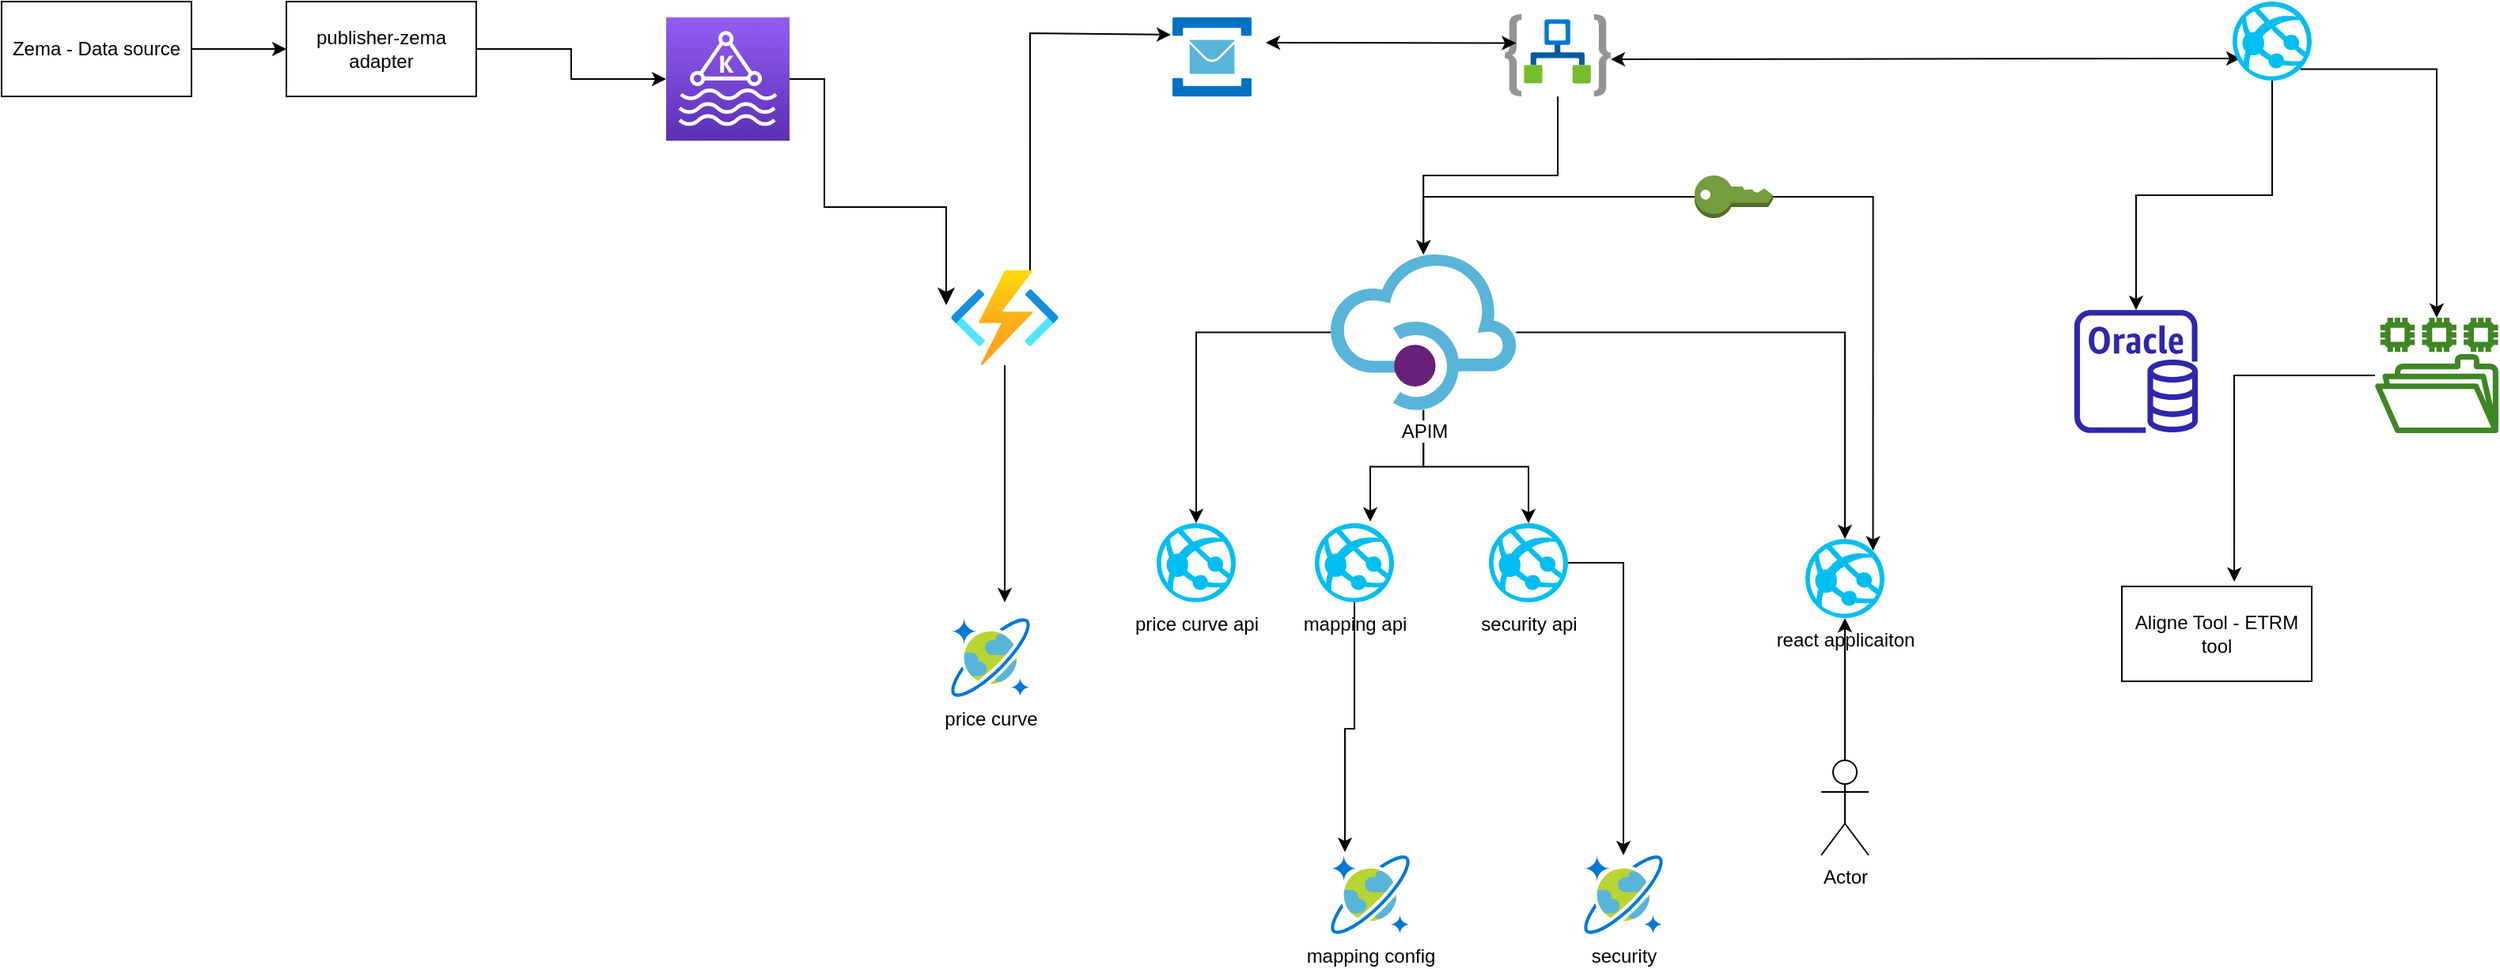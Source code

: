 <mxfile version="21.6.6" type="github">
  <diagram name="Page-1" id="z8gf5CHwGtk5DTaKr-QW">
    <mxGraphModel dx="2284" dy="693" grid="1" gridSize="10" guides="1" tooltips="1" connect="1" arrows="1" fold="1" page="1" pageScale="1" pageWidth="850" pageHeight="1100" math="0" shadow="0">
      <root>
        <mxCell id="0" />
        <mxCell id="1" parent="0" />
        <mxCell id="R0KauC-7zpAW7D8DXHXL-6" value="" style="sketch=0;points=[[0,0,0],[0.25,0,0],[0.5,0,0],[0.75,0,0],[1,0,0],[0,1,0],[0.25,1,0],[0.5,1,0],[0.75,1,0],[1,1,0],[0,0.25,0],[0,0.5,0],[0,0.75,0],[1,0.25,0],[1,0.5,0],[1,0.75,0]];outlineConnect=0;fontColor=#232F3E;gradientColor=#945DF2;gradientDirection=north;fillColor=#5A30B5;strokeColor=#ffffff;dashed=0;verticalLabelPosition=bottom;verticalAlign=top;align=center;html=1;fontSize=12;fontStyle=0;aspect=fixed;shape=mxgraph.aws4.resourceIcon;resIcon=mxgraph.aws4.managed_streaming_for_kafka;" parent="1" vertex="1">
          <mxGeometry x="100" y="120" width="78" height="78" as="geometry" />
        </mxCell>
        <mxCell id="R0KauC-7zpAW7D8DXHXL-37" style="edgeStyle=orthogonalEdgeStyle;rounded=0;orthogonalLoop=1;jettySize=auto;html=1;" parent="1" source="R0KauC-7zpAW7D8DXHXL-7" edge="1">
          <mxGeometry relative="1" as="geometry">
            <mxPoint x="314" y="490" as="targetPoint" />
          </mxGeometry>
        </mxCell>
        <mxCell id="R0KauC-7zpAW7D8DXHXL-7" value="" style="image;aspect=fixed;html=1;points=[];align=center;fontSize=12;image=img/lib/azure2/compute/Function_Apps.svg;" parent="1" vertex="1">
          <mxGeometry x="280" y="280" width="68" height="60" as="geometry" />
        </mxCell>
        <mxCell id="R0KauC-7zpAW7D8DXHXL-8" value="" style="edgeStyle=segmentEdgeStyle;endArrow=classic;html=1;curved=0;rounded=0;endSize=8;startSize=8;entryX=-0.044;entryY=0.367;entryDx=0;entryDy=0;entryPerimeter=0;" parent="1" source="R0KauC-7zpAW7D8DXHXL-6" target="R0KauC-7zpAW7D8DXHXL-7" edge="1">
          <mxGeometry width="50" height="50" relative="1" as="geometry">
            <mxPoint x="400" y="410" as="sourcePoint" />
            <mxPoint x="450" y="360" as="targetPoint" />
            <Array as="points">
              <mxPoint x="200" y="159" />
              <mxPoint x="200" y="240" />
              <mxPoint x="277" y="240" />
            </Array>
          </mxGeometry>
        </mxCell>
        <mxCell id="R0KauC-7zpAW7D8DXHXL-9" value="" style="image;sketch=0;aspect=fixed;html=1;points=[];align=center;fontSize=12;image=img/lib/mscae/Service_Bus.svg;" parent="1" vertex="1">
          <mxGeometry x="420" y="120" width="50" height="50" as="geometry" />
        </mxCell>
        <mxCell id="R0KauC-7zpAW7D8DXHXL-10" value="" style="endArrow=classic;html=1;rounded=0;entryX=-0.02;entryY=0.22;entryDx=0;entryDy=0;entryPerimeter=0;exitX=0.735;exitY=0;exitDx=0;exitDy=0;exitPerimeter=0;" parent="1" source="R0KauC-7zpAW7D8DXHXL-7" target="R0KauC-7zpAW7D8DXHXL-9" edge="1">
          <mxGeometry width="50" height="50" relative="1" as="geometry">
            <mxPoint x="400" y="410" as="sourcePoint" />
            <mxPoint x="450" y="360" as="targetPoint" />
            <Array as="points">
              <mxPoint x="330" y="130" />
            </Array>
          </mxGeometry>
        </mxCell>
        <mxCell id="R0KauC-7zpAW7D8DXHXL-11" value="price curve" style="image;sketch=0;aspect=fixed;html=1;points=[];align=center;fontSize=12;image=img/lib/mscae/CosmosDB.svg;" parent="1" vertex="1">
          <mxGeometry x="280" y="500" width="50" height="50" as="geometry" />
        </mxCell>
        <mxCell id="R0KauC-7zpAW7D8DXHXL-12" value="mapping config" style="image;sketch=0;aspect=fixed;html=1;points=[];align=center;fontSize=12;image=img/lib/mscae/CosmosDB.svg;" parent="1" vertex="1">
          <mxGeometry x="520" y="650" width="50" height="50" as="geometry" />
        </mxCell>
        <mxCell id="R0KauC-7zpAW7D8DXHXL-13" value="security" style="image;sketch=0;aspect=fixed;html=1;points=[];align=center;fontSize=12;image=img/lib/mscae/CosmosDB.svg;" parent="1" vertex="1">
          <mxGeometry x="680" y="650" width="50" height="50" as="geometry" />
        </mxCell>
        <mxCell id="R0KauC-7zpAW7D8DXHXL-52" style="edgeStyle=orthogonalEdgeStyle;rounded=0;orthogonalLoop=1;jettySize=auto;html=1;" parent="1" source="R0KauC-7zpAW7D8DXHXL-16" target="R0KauC-7zpAW7D8DXHXL-38" edge="1">
          <mxGeometry relative="1" as="geometry" />
        </mxCell>
        <mxCell id="R0KauC-7zpAW7D8DXHXL-16" value="" style="image;aspect=fixed;html=1;points=[];align=center;fontSize=12;image=img/lib/azure2/integration/Logic_Apps.svg;" parent="1" vertex="1">
          <mxGeometry x="630" y="118" width="67" height="52" as="geometry" />
        </mxCell>
        <mxCell id="R0KauC-7zpAW7D8DXHXL-35" style="edgeStyle=orthogonalEdgeStyle;rounded=0;orthogonalLoop=1;jettySize=auto;html=1;exitX=1;exitY=0.5;exitDx=0;exitDy=0;entryX=0;entryY=0.5;entryDx=0;entryDy=0;" parent="1" source="R0KauC-7zpAW7D8DXHXL-19" target="R0KauC-7zpAW7D8DXHXL-20" edge="1">
          <mxGeometry relative="1" as="geometry" />
        </mxCell>
        <mxCell id="R0KauC-7zpAW7D8DXHXL-19" value="Zema - Data source" style="rounded=0;whiteSpace=wrap;html=1;" parent="1" vertex="1">
          <mxGeometry x="-320" y="110" width="120" height="60" as="geometry" />
        </mxCell>
        <mxCell id="R0KauC-7zpAW7D8DXHXL-36" style="edgeStyle=orthogonalEdgeStyle;rounded=0;orthogonalLoop=1;jettySize=auto;html=1;exitX=1;exitY=0.5;exitDx=0;exitDy=0;" parent="1" source="R0KauC-7zpAW7D8DXHXL-20" target="R0KauC-7zpAW7D8DXHXL-6" edge="1">
          <mxGeometry relative="1" as="geometry">
            <mxPoint x="90" y="150" as="targetPoint" />
          </mxGeometry>
        </mxCell>
        <mxCell id="R0KauC-7zpAW7D8DXHXL-20" value="publisher-zema adapter" style="rounded=0;whiteSpace=wrap;html=1;" parent="1" vertex="1">
          <mxGeometry x="-140" y="110" width="120" height="60" as="geometry" />
        </mxCell>
        <mxCell id="R0KauC-7zpAW7D8DXHXL-24" value="" style="endArrow=classic;startArrow=classic;html=1;rounded=0;entryX=0.1;entryY=0.72;entryDx=0;entryDy=0;entryPerimeter=0;" parent="1" edge="1" target="R0KauC-7zpAW7D8DXHXL-25">
          <mxGeometry width="50" height="50" relative="1" as="geometry">
            <mxPoint x="697" y="146.48" as="sourcePoint" />
            <mxPoint x="890" y="146" as="targetPoint" />
          </mxGeometry>
        </mxCell>
        <mxCell id="R0KauC-7zpAW7D8DXHXL-32" style="edgeStyle=orthogonalEdgeStyle;rounded=0;orthogonalLoop=1;jettySize=auto;html=1;exitX=0.5;exitY=1;exitDx=0;exitDy=0;exitPerimeter=0;" parent="1" source="R0KauC-7zpAW7D8DXHXL-25" target="R0KauC-7zpAW7D8DXHXL-29" edge="1">
          <mxGeometry relative="1" as="geometry" />
        </mxCell>
        <mxCell id="R0KauC-7zpAW7D8DXHXL-33" style="edgeStyle=orthogonalEdgeStyle;rounded=0;orthogonalLoop=1;jettySize=auto;html=1;exitX=0.855;exitY=0.855;exitDx=0;exitDy=0;exitPerimeter=0;" parent="1" source="R0KauC-7zpAW7D8DXHXL-25" target="R0KauC-7zpAW7D8DXHXL-30" edge="1">
          <mxGeometry relative="1" as="geometry" />
        </mxCell>
        <mxCell id="R0KauC-7zpAW7D8DXHXL-25" value="" style="verticalLabelPosition=bottom;html=1;verticalAlign=top;align=center;strokeColor=none;fillColor=#00BEF2;shape=mxgraph.azure.azure_website;pointerEvents=1;" parent="1" vertex="1">
          <mxGeometry x="1090" y="110" width="50" height="50" as="geometry" />
        </mxCell>
        <mxCell id="R0KauC-7zpAW7D8DXHXL-26" value="" style="endArrow=classic;startArrow=classic;html=1;rounded=0;" parent="1" edge="1">
          <mxGeometry width="50" height="50" relative="1" as="geometry">
            <mxPoint x="479" y="136" as="sourcePoint" />
            <mxPoint x="637.15" y="136.25" as="targetPoint" />
          </mxGeometry>
        </mxCell>
        <mxCell id="R0KauC-7zpAW7D8DXHXL-27" value="Aligne Tool - ETRM tool" style="rounded=0;whiteSpace=wrap;html=1;" parent="1" vertex="1">
          <mxGeometry x="1020" y="480" width="120" height="60" as="geometry" />
        </mxCell>
        <mxCell id="R0KauC-7zpAW7D8DXHXL-29" value="" style="sketch=0;outlineConnect=0;fontColor=#232F3E;gradientColor=none;fillColor=#2E27AD;strokeColor=none;dashed=0;verticalLabelPosition=bottom;verticalAlign=top;align=center;html=1;fontSize=12;fontStyle=0;aspect=fixed;pointerEvents=1;shape=mxgraph.aws4.rds_oracle_instance;" parent="1" vertex="1">
          <mxGeometry x="990" y="305" width="78" height="78" as="geometry" />
        </mxCell>
        <mxCell id="R0KauC-7zpAW7D8DXHXL-34" style="edgeStyle=orthogonalEdgeStyle;rounded=0;orthogonalLoop=1;jettySize=auto;html=1;entryX=0.592;entryY=-0.05;entryDx=0;entryDy=0;entryPerimeter=0;" parent="1" source="R0KauC-7zpAW7D8DXHXL-30" target="R0KauC-7zpAW7D8DXHXL-27" edge="1">
          <mxGeometry relative="1" as="geometry" />
        </mxCell>
        <mxCell id="R0KauC-7zpAW7D8DXHXL-30" value="" style="sketch=0;outlineConnect=0;fontColor=#232F3E;gradientColor=none;fillColor=#3F8624;strokeColor=none;dashed=0;verticalLabelPosition=bottom;verticalAlign=top;align=center;html=1;fontSize=12;fontStyle=0;aspect=fixed;pointerEvents=1;shape=mxgraph.aws4.file_system;" parent="1" vertex="1">
          <mxGeometry x="1180" y="310" width="78" height="73" as="geometry" />
        </mxCell>
        <mxCell id="R0KauC-7zpAW7D8DXHXL-50" style="edgeStyle=orthogonalEdgeStyle;rounded=0;orthogonalLoop=1;jettySize=auto;html=1;entryX=0.7;entryY=-0.02;entryDx=0;entryDy=0;entryPerimeter=0;" parent="1" source="R0KauC-7zpAW7D8DXHXL-38" target="R0KauC-7zpAW7D8DXHXL-40" edge="1">
          <mxGeometry relative="1" as="geometry" />
        </mxCell>
        <mxCell id="R0KauC-7zpAW7D8DXHXL-51" style="edgeStyle=orthogonalEdgeStyle;rounded=0;orthogonalLoop=1;jettySize=auto;html=1;entryX=0.5;entryY=0;entryDx=0;entryDy=0;entryPerimeter=0;" parent="1" source="R0KauC-7zpAW7D8DXHXL-38" target="R0KauC-7zpAW7D8DXHXL-39" edge="1">
          <mxGeometry relative="1" as="geometry" />
        </mxCell>
        <mxCell id="R0KauC-7zpAW7D8DXHXL-55" style="edgeStyle=orthogonalEdgeStyle;rounded=0;orthogonalLoop=1;jettySize=auto;html=1;entryX=0.5;entryY=0;entryDx=0;entryDy=0;entryPerimeter=0;" parent="1" source="R0KauC-7zpAW7D8DXHXL-38" target="R0KauC-7zpAW7D8DXHXL-53" edge="1">
          <mxGeometry relative="1" as="geometry" />
        </mxCell>
        <mxCell id="R0KauC-7zpAW7D8DXHXL-58" style="edgeStyle=orthogonalEdgeStyle;rounded=0;orthogonalLoop=1;jettySize=auto;html=1;entryX=0.5;entryY=0;entryDx=0;entryDy=0;entryPerimeter=0;" parent="1" source="R0KauC-7zpAW7D8DXHXL-38" target="R0KauC-7zpAW7D8DXHXL-56" edge="1">
          <mxGeometry relative="1" as="geometry" />
        </mxCell>
        <mxCell id="R0KauC-7zpAW7D8DXHXL-38" value="APIM&lt;br&gt;" style="image;sketch=0;aspect=fixed;html=1;points=[];align=center;fontSize=12;image=img/lib/mscae/API_Management.svg;" parent="1" vertex="1">
          <mxGeometry x="520" y="270" width="117.15" height="98.4" as="geometry" />
        </mxCell>
        <mxCell id="R0KauC-7zpAW7D8DXHXL-42" style="edgeStyle=orthogonalEdgeStyle;rounded=0;orthogonalLoop=1;jettySize=auto;html=1;" parent="1" source="R0KauC-7zpAW7D8DXHXL-39" target="R0KauC-7zpAW7D8DXHXL-13" edge="1">
          <mxGeometry relative="1" as="geometry" />
        </mxCell>
        <mxCell id="R0KauC-7zpAW7D8DXHXL-39" value="security api" style="verticalLabelPosition=bottom;html=1;verticalAlign=top;align=center;strokeColor=none;fillColor=#00BEF2;shape=mxgraph.azure.azure_website;pointerEvents=1;" parent="1" vertex="1">
          <mxGeometry x="620" y="440" width="50" height="50" as="geometry" />
        </mxCell>
        <mxCell id="R0KauC-7zpAW7D8DXHXL-41" style="edgeStyle=orthogonalEdgeStyle;rounded=0;orthogonalLoop=1;jettySize=auto;html=1;entryX=0.18;entryY=-0.04;entryDx=0;entryDy=0;entryPerimeter=0;" parent="1" source="R0KauC-7zpAW7D8DXHXL-40" target="R0KauC-7zpAW7D8DXHXL-12" edge="1">
          <mxGeometry relative="1" as="geometry" />
        </mxCell>
        <mxCell id="R0KauC-7zpAW7D8DXHXL-40" value="mapping api" style="verticalLabelPosition=bottom;html=1;verticalAlign=top;align=center;strokeColor=none;fillColor=#00BEF2;shape=mxgraph.azure.azure_website;pointerEvents=1;" parent="1" vertex="1">
          <mxGeometry x="510" y="440" width="50" height="50" as="geometry" />
        </mxCell>
        <mxCell id="R0KauC-7zpAW7D8DXHXL-53" value="react applicaiton" style="verticalLabelPosition=bottom;html=1;verticalAlign=top;align=center;strokeColor=none;fillColor=#00BEF2;shape=mxgraph.azure.azure_website;pointerEvents=1;" parent="1" vertex="1">
          <mxGeometry x="820" y="450" width="50" height="50" as="geometry" />
        </mxCell>
        <mxCell id="R0KauC-7zpAW7D8DXHXL-56" value="price curve api" style="verticalLabelPosition=bottom;html=1;verticalAlign=top;align=center;strokeColor=none;fillColor=#00BEF2;shape=mxgraph.azure.azure_website;pointerEvents=1;" parent="1" vertex="1">
          <mxGeometry x="410" y="440" width="50" height="50" as="geometry" />
        </mxCell>
        <mxCell id="R0KauC-7zpAW7D8DXHXL-60" style="edgeStyle=orthogonalEdgeStyle;rounded=0;orthogonalLoop=1;jettySize=auto;html=1;" parent="1" source="R0KauC-7zpAW7D8DXHXL-59" target="R0KauC-7zpAW7D8DXHXL-38" edge="1">
          <mxGeometry relative="1" as="geometry" />
        </mxCell>
        <mxCell id="R0KauC-7zpAW7D8DXHXL-61" style="edgeStyle=orthogonalEdgeStyle;rounded=0;orthogonalLoop=1;jettySize=auto;html=1;entryX=0.855;entryY=0.145;entryDx=0;entryDy=0;entryPerimeter=0;" parent="1" source="R0KauC-7zpAW7D8DXHXL-59" target="R0KauC-7zpAW7D8DXHXL-53" edge="1">
          <mxGeometry relative="1" as="geometry" />
        </mxCell>
        <mxCell id="R0KauC-7zpAW7D8DXHXL-59" value="" style="outlineConnect=0;dashed=0;verticalLabelPosition=bottom;verticalAlign=top;align=center;html=1;shape=mxgraph.aws3.add_on;fillColor=#759C3E;gradientColor=none;" parent="1" vertex="1">
          <mxGeometry x="750" y="220" width="49.5" height="27" as="geometry" />
        </mxCell>
        <mxCell id="R0KauC-7zpAW7D8DXHXL-63" style="edgeStyle=orthogonalEdgeStyle;rounded=0;orthogonalLoop=1;jettySize=auto;html=1;entryX=0.5;entryY=1;entryDx=0;entryDy=0;entryPerimeter=0;" parent="1" source="R0KauC-7zpAW7D8DXHXL-62" target="R0KauC-7zpAW7D8DXHXL-53" edge="1">
          <mxGeometry relative="1" as="geometry" />
        </mxCell>
        <mxCell id="R0KauC-7zpAW7D8DXHXL-62" value="Actor" style="shape=umlActor;verticalLabelPosition=bottom;verticalAlign=top;html=1;outlineConnect=0;" parent="1" vertex="1">
          <mxGeometry x="830" y="590" width="30" height="60" as="geometry" />
        </mxCell>
      </root>
    </mxGraphModel>
  </diagram>
</mxfile>
